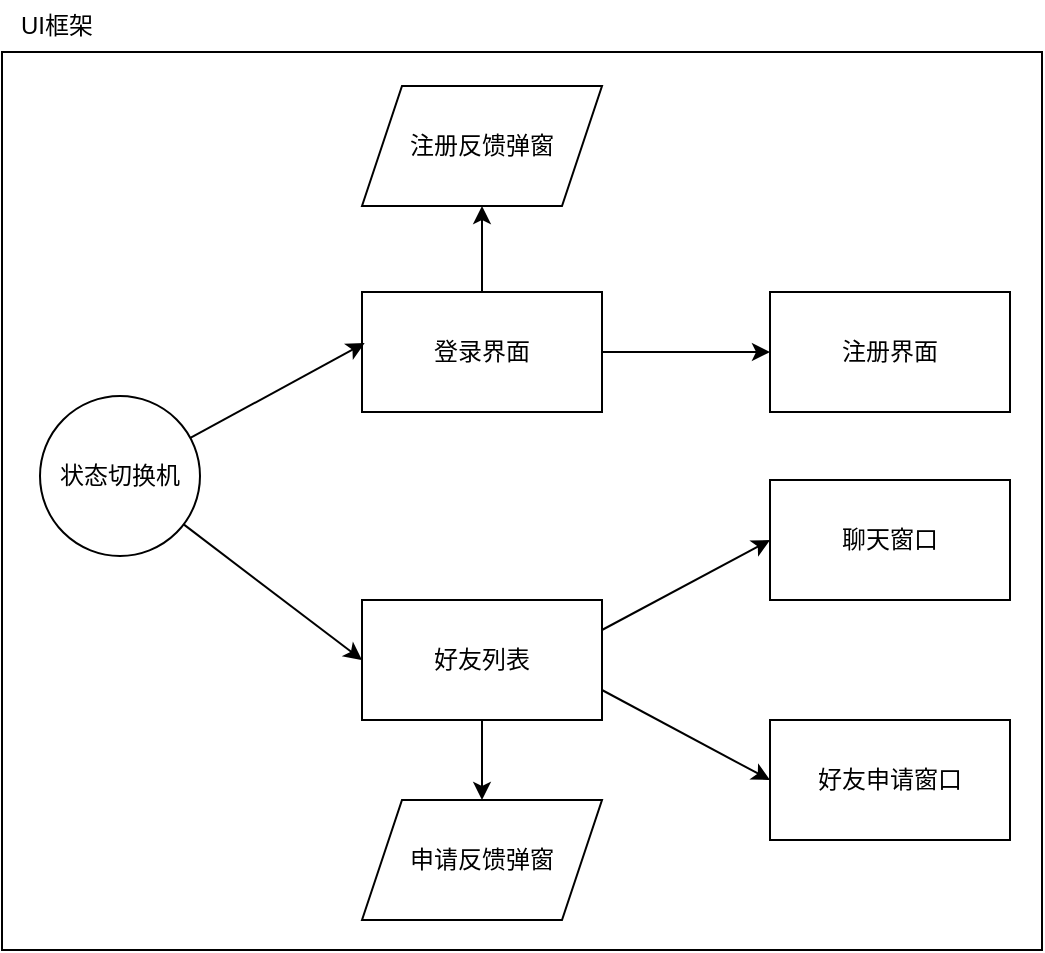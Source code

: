<mxfile version="21.1.2" type="device">
  <diagram name="第 1 页" id="w7HVuXoMf9cP2AOW4FR7">
    <mxGraphModel dx="1063" dy="573" grid="0" gridSize="10" guides="1" tooltips="1" connect="1" arrows="1" fold="1" page="1" pageScale="1" pageWidth="1169" pageHeight="1654" math="0" shadow="0">
      <root>
        <mxCell id="0" />
        <mxCell id="1" parent="0" />
        <mxCell id="BcVupVshyJ0E1qQxwJ2--20" value="" style="rounded=0;whiteSpace=wrap;html=1;" vertex="1" parent="1">
          <mxGeometry x="249" y="69" width="520" height="449" as="geometry" />
        </mxCell>
        <mxCell id="BcVupVshyJ0E1qQxwJ2--10" value="" style="edgeStyle=orthogonalEdgeStyle;rounded=0;orthogonalLoop=1;jettySize=auto;html=1;" edge="1" parent="1" source="BcVupVshyJ0E1qQxwJ2--1" target="BcVupVshyJ0E1qQxwJ2--5">
          <mxGeometry relative="1" as="geometry" />
        </mxCell>
        <mxCell id="BcVupVshyJ0E1qQxwJ2--11" value="" style="edgeStyle=orthogonalEdgeStyle;rounded=0;orthogonalLoop=1;jettySize=auto;html=1;" edge="1" parent="1" source="BcVupVshyJ0E1qQxwJ2--1" target="BcVupVshyJ0E1qQxwJ2--2">
          <mxGeometry relative="1" as="geometry" />
        </mxCell>
        <mxCell id="BcVupVshyJ0E1qQxwJ2--1" value="登录界面" style="rounded=0;whiteSpace=wrap;html=1;" vertex="1" parent="1">
          <mxGeometry x="429" y="189" width="120" height="60" as="geometry" />
        </mxCell>
        <mxCell id="BcVupVshyJ0E1qQxwJ2--2" value="注册界面" style="rounded=0;whiteSpace=wrap;html=1;" vertex="1" parent="1">
          <mxGeometry x="633" y="189" width="120" height="60" as="geometry" />
        </mxCell>
        <mxCell id="BcVupVshyJ0E1qQxwJ2--5" value="注册反馈弹窗" style="shape=parallelogram;perimeter=parallelogramPerimeter;whiteSpace=wrap;html=1;fixedSize=1;" vertex="1" parent="1">
          <mxGeometry x="429" y="86" width="120" height="60" as="geometry" />
        </mxCell>
        <mxCell id="BcVupVshyJ0E1qQxwJ2--12" value="" style="edgeStyle=orthogonalEdgeStyle;rounded=0;orthogonalLoop=1;jettySize=auto;html=1;" edge="1" parent="1" source="BcVupVshyJ0E1qQxwJ2--6" target="BcVupVshyJ0E1qQxwJ2--7">
          <mxGeometry relative="1" as="geometry" />
        </mxCell>
        <mxCell id="BcVupVshyJ0E1qQxwJ2--15" style="rounded=0;orthogonalLoop=1;jettySize=auto;html=1;exitX=1;exitY=0.75;exitDx=0;exitDy=0;entryX=0;entryY=0.5;entryDx=0;entryDy=0;" edge="1" parent="1" source="BcVupVshyJ0E1qQxwJ2--6" target="BcVupVshyJ0E1qQxwJ2--9">
          <mxGeometry relative="1" as="geometry" />
        </mxCell>
        <mxCell id="BcVupVshyJ0E1qQxwJ2--16" style="rounded=0;orthogonalLoop=1;jettySize=auto;html=1;entryX=0;entryY=0.5;entryDx=0;entryDy=0;exitX=1;exitY=0.25;exitDx=0;exitDy=0;" edge="1" parent="1" source="BcVupVshyJ0E1qQxwJ2--6" target="BcVupVshyJ0E1qQxwJ2--8">
          <mxGeometry relative="1" as="geometry" />
        </mxCell>
        <mxCell id="BcVupVshyJ0E1qQxwJ2--6" value="好友列表" style="rounded=0;whiteSpace=wrap;html=1;" vertex="1" parent="1">
          <mxGeometry x="429" y="343" width="120" height="60" as="geometry" />
        </mxCell>
        <mxCell id="BcVupVshyJ0E1qQxwJ2--7" value="申请反馈弹窗" style="shape=parallelogram;perimeter=parallelogramPerimeter;whiteSpace=wrap;html=1;fixedSize=1;" vertex="1" parent="1">
          <mxGeometry x="429" y="443" width="120" height="60" as="geometry" />
        </mxCell>
        <mxCell id="BcVupVshyJ0E1qQxwJ2--8" value="聊天窗口" style="rounded=0;whiteSpace=wrap;html=1;" vertex="1" parent="1">
          <mxGeometry x="633" y="283" width="120" height="60" as="geometry" />
        </mxCell>
        <mxCell id="BcVupVshyJ0E1qQxwJ2--9" value="好友申请窗口" style="rounded=0;whiteSpace=wrap;html=1;" vertex="1" parent="1">
          <mxGeometry x="633" y="403" width="120" height="60" as="geometry" />
        </mxCell>
        <mxCell id="BcVupVshyJ0E1qQxwJ2--18" style="rounded=0;orthogonalLoop=1;jettySize=auto;html=1;entryX=0.011;entryY=0.426;entryDx=0;entryDy=0;entryPerimeter=0;" edge="1" parent="1" source="BcVupVshyJ0E1qQxwJ2--17" target="BcVupVshyJ0E1qQxwJ2--1">
          <mxGeometry relative="1" as="geometry" />
        </mxCell>
        <mxCell id="BcVupVshyJ0E1qQxwJ2--19" style="rounded=0;orthogonalLoop=1;jettySize=auto;html=1;entryX=0;entryY=0.5;entryDx=0;entryDy=0;" edge="1" parent="1" source="BcVupVshyJ0E1qQxwJ2--17" target="BcVupVshyJ0E1qQxwJ2--6">
          <mxGeometry relative="1" as="geometry" />
        </mxCell>
        <mxCell id="BcVupVshyJ0E1qQxwJ2--17" value="状态切换机" style="ellipse;whiteSpace=wrap;html=1;aspect=fixed;" vertex="1" parent="1">
          <mxGeometry x="268" y="241" width="80" height="80" as="geometry" />
        </mxCell>
        <mxCell id="BcVupVshyJ0E1qQxwJ2--21" value="UI框架" style="text;html=1;align=center;verticalAlign=middle;resizable=0;points=[];autosize=1;strokeColor=none;fillColor=none;" vertex="1" parent="1">
          <mxGeometry x="249" y="43" width="54" height="26" as="geometry" />
        </mxCell>
      </root>
    </mxGraphModel>
  </diagram>
</mxfile>
